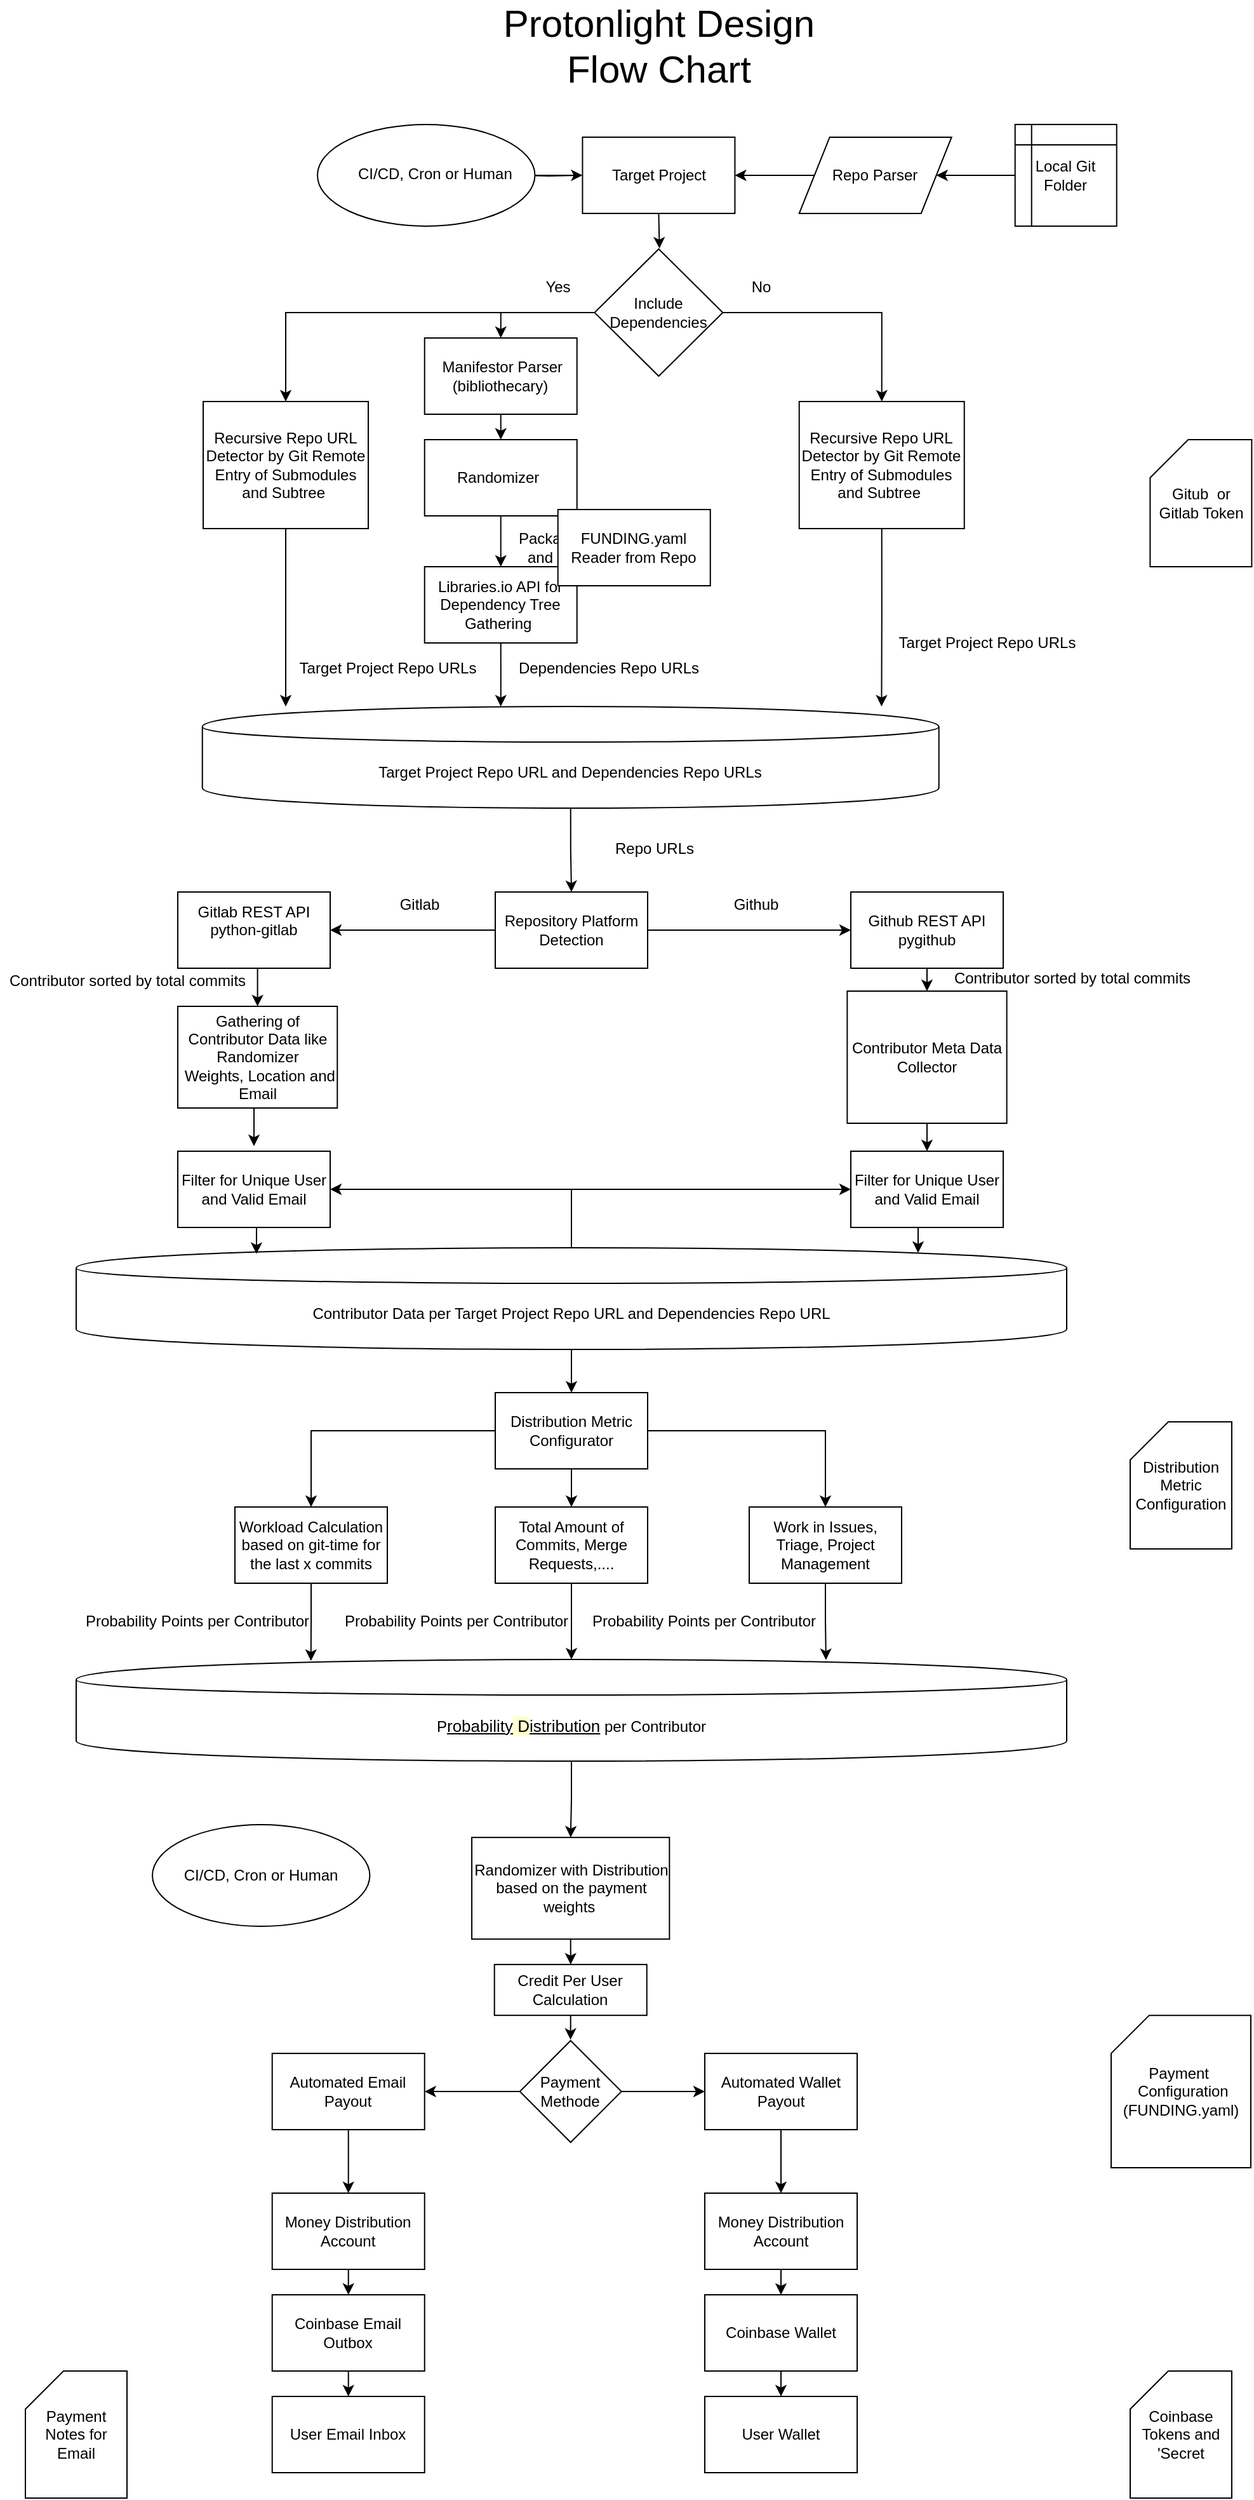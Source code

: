 <mxfile version="12.4.6" type="device"><diagram name="Page-1" id="74e2e168-ea6b-b213-b513-2b3c1d86103e"><mxGraphModel dx="2006" dy="1514" grid="1" gridSize="10" guides="1" tooltips="1" connect="1" arrows="1" fold="1" page="1" pageScale="1" pageWidth="1100" pageHeight="850" background="#ffffff" math="0" shadow="0"><root><mxCell id="0"/><mxCell id="1" parent="0"/><mxCell id="S56MwJia2t8r3O7OnUDc-8" value="" style="edgeStyle=orthogonalEdgeStyle;rounded=0;orthogonalLoop=1;jettySize=auto;html=1;" edge="1" parent="1" target="S56MwJia2t8r3O7OnUDc-6"><mxGeometry relative="1" as="geometry"><mxPoint x="464.36" y="181.96" as="sourcePoint"/></mxGeometry></mxCell><mxCell id="yKk_L5zjHOY9PIlzzKa1-23" style="edgeStyle=orthogonalEdgeStyle;rounded=0;orthogonalLoop=1;jettySize=auto;html=1;exitX=0.5;exitY=1;exitDx=0;exitDy=0;entryX=0.5;entryY=0;entryDx=0;entryDy=0;" parent="1" source="yKk_L5zjHOY9PIlzzKa1-15" target="yKk_L5zjHOY9PIlzzKa1-20" edge="1"><mxGeometry relative="1" as="geometry"/></mxCell><mxCell id="yKk_L5zjHOY9PIlzzKa1-15" value="Randomizer&amp;nbsp;" style="rounded=0;whiteSpace=wrap;html=1;" parent="1" vertex="1"><mxGeometry x="344.36" y="390" width="120" height="60" as="geometry"/></mxCell><mxCell id="S56MwJia2t8r3O7OnUDc-44" style="edgeStyle=orthogonalEdgeStyle;rounded=0;orthogonalLoop=1;jettySize=auto;html=1;exitX=0.5;exitY=1;exitDx=0;exitDy=0;" edge="1" parent="1" source="yKk_L5zjHOY9PIlzzKa1-16"><mxGeometry relative="1" as="geometry"><mxPoint x="235" y="600" as="targetPoint"/></mxGeometry></mxCell><mxCell id="yKk_L5zjHOY9PIlzzKa1-16" value="Recursive Repo URL Detector by Git Remote Entry of Submodules and Subtree&amp;nbsp;" style="rounded=0;whiteSpace=wrap;html=1;" parent="1" vertex="1"><mxGeometry x="170" y="360" width="130" height="100" as="geometry"/></mxCell><mxCell id="yKk_L5zjHOY9PIlzzKa1-26" style="edgeStyle=orthogonalEdgeStyle;rounded=0;orthogonalLoop=1;jettySize=auto;html=1;exitX=0.5;exitY=1;exitDx=0;exitDy=0;" parent="1" source="yKk_L5zjHOY9PIlzzKa1-20" edge="1"><mxGeometry relative="1" as="geometry"><mxPoint x="404.36" y="600" as="targetPoint"/></mxGeometry></mxCell><mxCell id="yKk_L5zjHOY9PIlzzKa1-20" value="Libraries.io API for Dependency Tree Gathering&amp;nbsp;" style="rounded=0;whiteSpace=wrap;html=1;" parent="1" vertex="1"><mxGeometry x="344.36" y="490" width="120" height="60" as="geometry"/></mxCell><mxCell id="yKk_L5zjHOY9PIlzzKa1-31" value="Package Name &lt;br&gt;and Platform" style="text;html=1;align=center;verticalAlign=middle;resizable=0;points=[];;autosize=1;direction=west;" parent="1" vertex="1"><mxGeometry x="444.36" y="425" width="30" height="100" as="geometry"/></mxCell><mxCell id="yKk_L5zjHOY9PIlzzKa1-34" value="Dependencies Repo URLs" style="text;html=1;align=center;verticalAlign=middle;resizable=0;points=[];;autosize=1;direction=south;" parent="1" vertex="1"><mxGeometry x="409.36" y="560" width="160" height="20" as="geometry"/></mxCell><mxCell id="yKk_L5zjHOY9PIlzzKa1-42" value="Target Project Repo URLs" style="text;html=1;align=center;verticalAlign=middle;resizable=0;points=[];;autosize=1;" parent="1" vertex="1"><mxGeometry x="712.18" y="540" width="150" height="20" as="geometry"/></mxCell><mxCell id="yKk_L5zjHOY9PIlzzKa1-49" style="edgeStyle=orthogonalEdgeStyle;rounded=0;orthogonalLoop=1;jettySize=auto;html=1;exitX=1;exitY=0.5;exitDx=0;exitDy=0;" parent="1" source="yKk_L5zjHOY9PIlzzKa1-44" target="yKk_L5zjHOY9PIlzzKa1-45" edge="1"><mxGeometry relative="1" as="geometry"/></mxCell><mxCell id="yKk_L5zjHOY9PIlzzKa1-53" style="edgeStyle=orthogonalEdgeStyle;rounded=0;orthogonalLoop=1;jettySize=auto;html=1;exitX=0;exitY=0.5;exitDx=0;exitDy=0;entryX=1;entryY=0.5;entryDx=0;entryDy=0;" parent="1" source="yKk_L5zjHOY9PIlzzKa1-44" target="yKk_L5zjHOY9PIlzzKa1-50" edge="1"><mxGeometry relative="1" as="geometry"/></mxCell><mxCell id="yKk_L5zjHOY9PIlzzKa1-44" value="Repository Platform Detection" style="rounded=0;whiteSpace=wrap;html=1;" parent="1" vertex="1"><mxGeometry x="400" y="746" width="120" height="60" as="geometry"/></mxCell><mxCell id="yKk_L5zjHOY9PIlzzKa1-64" style="edgeStyle=orthogonalEdgeStyle;rounded=0;orthogonalLoop=1;jettySize=auto;html=1;exitX=0.5;exitY=1;exitDx=0;exitDy=0;entryX=0.5;entryY=0;entryDx=0;entryDy=0;" parent="1" source="yKk_L5zjHOY9PIlzzKa1-45" target="yKk_L5zjHOY9PIlzzKa1-59" edge="1"><mxGeometry relative="1" as="geometry"/></mxCell><mxCell id="yKk_L5zjHOY9PIlzzKa1-45" value="Github REST API&lt;br&gt;pygithub" style="rounded=0;whiteSpace=wrap;html=1;" parent="1" vertex="1"><mxGeometry x="680" y="746" width="120" height="60" as="geometry"/></mxCell><mxCell id="yKk_L5zjHOY9PIlzzKa1-46" value="Repo URLs" style="text;html=1;align=center;verticalAlign=middle;resizable=0;points=[];;autosize=1;" parent="1" vertex="1"><mxGeometry x="485" y="702" width="80" height="20" as="geometry"/></mxCell><mxCell id="yKk_L5zjHOY9PIlzzKa1-74" style="edgeStyle=orthogonalEdgeStyle;rounded=0;orthogonalLoop=1;jettySize=auto;html=1;exitX=0.5;exitY=1;exitDx=0;exitDy=0;entryX=0.5;entryY=0;entryDx=0;entryDy=0;" parent="1" source="yKk_L5zjHOY9PIlzzKa1-50" target="yKk_L5zjHOY9PIlzzKa1-56" edge="1"><mxGeometry relative="1" as="geometry"/></mxCell><mxCell id="yKk_L5zjHOY9PIlzzKa1-50" value="Gitlab REST API&lt;br&gt;python-gitlab&lt;br&gt;&lt;span style=&quot;color: rgba(0 , 0 , 0 , 0) ; font-family: monospace ; font-size: 0px ; white-space: nowrap&quot;&gt;%3CmxGraphModel%3E%3Croot%3E%3CmxCell%20id%3D%220%22%2F%3E%3CmxCell%20id%3D%221%22%20parent%3D%220%22%2F%3E%3CmxCell%20id%3D%222%22%20value%3D%22Github%20REST%20API%26lt%3Bbr%26gt%3Bpygithub%22%20style%3D%22rounded%3D0%3BwhiteSpace%3Dwrap%3Bhtml%3D1%3B%22%20vertex%3D%221%22%20parent%3D%221%22%3E%3CmxGeometry%20x%3D%22740%22%20y%3D%22650%22%20width%3D%22120%22%20height%3D%2260%22%20as%3D%22geometry%22%2F%3E%3C%2FmxCell%3E%3C%2Froot%3E%3C%2FmxGraphModel%3E&lt;/span&gt;" style="rounded=0;whiteSpace=wrap;html=1;" parent="1" vertex="1"><mxGeometry x="150" y="746" width="120" height="60" as="geometry"/></mxCell><mxCell id="yKk_L5zjHOY9PIlzzKa1-80" style="edgeStyle=orthogonalEdgeStyle;rounded=0;orthogonalLoop=1;jettySize=auto;html=1;exitX=0.5;exitY=1;exitDx=0;exitDy=0;" parent="1" source="yKk_L5zjHOY9PIlzzKa1-56" edge="1"><mxGeometry relative="1" as="geometry"><mxPoint x="210" y="946" as="targetPoint"/></mxGeometry></mxCell><mxCell id="yKk_L5zjHOY9PIlzzKa1-56" value="Gathering of Contributor Data like Randomizer&lt;br&gt;&amp;nbsp;Weights, Location and Email" style="rounded=0;whiteSpace=wrap;html=1;" parent="1" vertex="1"><mxGeometry x="150" y="836" width="125.64" height="80" as="geometry"/></mxCell><mxCell id="yKk_L5zjHOY9PIlzzKa1-110" style="edgeStyle=orthogonalEdgeStyle;rounded=0;orthogonalLoop=1;jettySize=auto;html=1;exitX=0.5;exitY=1;exitDx=0;exitDy=0;entryX=0.5;entryY=0;entryDx=0;entryDy=0;" parent="1" source="yKk_L5zjHOY9PIlzzKa1-59" target="yKk_L5zjHOY9PIlzzKa1-108" edge="1"><mxGeometry relative="1" as="geometry"/></mxCell><mxCell id="yKk_L5zjHOY9PIlzzKa1-59" value="Contributor Meta Data Collector" style="rounded=0;whiteSpace=wrap;html=1;" parent="1" vertex="1"><mxGeometry x="677.18" y="824" width="125.64" height="104" as="geometry"/></mxCell><mxCell id="yKk_L5zjHOY9PIlzzKa1-61" value="Gitlab" style="text;html=1;align=center;verticalAlign=middle;resizable=0;points=[];;autosize=1;" parent="1" vertex="1"><mxGeometry x="315" y="746" width="50" height="20" as="geometry"/></mxCell><mxCell id="yKk_L5zjHOY9PIlzzKa1-62" value="Github" style="text;html=1;align=center;verticalAlign=middle;resizable=0;points=[];;autosize=1;" parent="1" vertex="1"><mxGeometry x="580" y="746" width="50" height="20" as="geometry"/></mxCell><mxCell id="yKk_L5zjHOY9PIlzzKa1-132" style="edgeStyle=orthogonalEdgeStyle;rounded=0;orthogonalLoop=1;jettySize=auto;html=1;exitX=0.5;exitY=0;exitDx=0;exitDy=0;entryX=1;entryY=0.5;entryDx=0;entryDy=0;" parent="1" source="yKk_L5zjHOY9PIlzzKa1-65" target="yKk_L5zjHOY9PIlzzKa1-106" edge="1"><mxGeometry relative="1" as="geometry"/></mxCell><mxCell id="yKk_L5zjHOY9PIlzzKa1-134" style="edgeStyle=orthogonalEdgeStyle;rounded=0;orthogonalLoop=1;jettySize=auto;html=1;exitX=0.5;exitY=0;exitDx=0;exitDy=0;entryX=0;entryY=0.5;entryDx=0;entryDy=0;" parent="1" source="yKk_L5zjHOY9PIlzzKa1-65" target="yKk_L5zjHOY9PIlzzKa1-108" edge="1"><mxGeometry relative="1" as="geometry"/></mxCell><mxCell id="S56MwJia2t8r3O7OnUDc-80" style="edgeStyle=orthogonalEdgeStyle;rounded=0;orthogonalLoop=1;jettySize=auto;html=1;exitX=0.5;exitY=1;exitDx=0;exitDy=0;entryX=0.5;entryY=0;entryDx=0;entryDy=0;" edge="1" parent="1" source="yKk_L5zjHOY9PIlzzKa1-65" target="S56MwJia2t8r3O7OnUDc-76"><mxGeometry relative="1" as="geometry"/></mxCell><mxCell id="yKk_L5zjHOY9PIlzzKa1-65" value="Contributor Data per Target Project Repo URL and Dependencies Repo URL" style="shape=cylinder;whiteSpace=wrap;html=1;boundedLbl=1;backgroundOutline=1;" parent="1" vertex="1"><mxGeometry x="70" y="1026" width="780" height="80" as="geometry"/></mxCell><mxCell id="yKk_L5zjHOY9PIlzzKa1-75" value="Contributor sorted by total commits" style="text;html=1;align=center;verticalAlign=middle;resizable=0;points=[];;autosize=1;" parent="1" vertex="1"><mxGeometry x="10" y="806" width="200" height="20" as="geometry"/></mxCell><mxCell id="yKk_L5zjHOY9PIlzzKa1-77" value="Contributor sorted by total commits" style="text;html=1;align=center;verticalAlign=middle;resizable=0;points=[];;autosize=1;" parent="1" vertex="1"><mxGeometry x="754.36" y="804" width="200" height="20" as="geometry"/></mxCell><mxCell id="yKk_L5zjHOY9PIlzzKa1-85" value="Gitub&amp;nbsp; or Gitlab Token" style="shape=card;whiteSpace=wrap;html=1;" parent="1" vertex="1"><mxGeometry x="915.71" y="390" width="80" height="100" as="geometry"/></mxCell><mxCell id="yKk_L5zjHOY9PIlzzKa1-112" style="edgeStyle=orthogonalEdgeStyle;rounded=0;orthogonalLoop=1;jettySize=auto;html=1;exitX=0.5;exitY=1;exitDx=0;exitDy=0;entryX=0.182;entryY=0.06;entryDx=0;entryDy=0;entryPerimeter=0;" parent="1" source="yKk_L5zjHOY9PIlzzKa1-106" target="yKk_L5zjHOY9PIlzzKa1-65" edge="1"><mxGeometry relative="1" as="geometry"/></mxCell><mxCell id="yKk_L5zjHOY9PIlzzKa1-106" value="Filter for Unique User and Valid Email" style="rounded=0;whiteSpace=wrap;html=1;" parent="1" vertex="1"><mxGeometry x="150" y="950" width="120" height="60" as="geometry"/></mxCell><mxCell id="yKk_L5zjHOY9PIlzzKa1-111" style="edgeStyle=orthogonalEdgeStyle;rounded=0;orthogonalLoop=1;jettySize=auto;html=1;exitX=0.5;exitY=1;exitDx=0;exitDy=0;entryX=0.85;entryY=0.05;entryDx=0;entryDy=0;entryPerimeter=0;" parent="1" source="yKk_L5zjHOY9PIlzzKa1-108" target="yKk_L5zjHOY9PIlzzKa1-65" edge="1"><mxGeometry relative="1" as="geometry"/></mxCell><mxCell id="yKk_L5zjHOY9PIlzzKa1-108" value="Filter for Unique User and Valid Email" style="rounded=0;whiteSpace=wrap;html=1;" parent="1" vertex="1"><mxGeometry x="680" y="950" width="120" height="60" as="geometry"/></mxCell><mxCell id="yKk_L5zjHOY9PIlzzKa1-113" value="Distribution Metric Configuration" style="shape=card;whiteSpace=wrap;html=1;" parent="1" vertex="1"><mxGeometry x="900" y="1163" width="80" height="100" as="geometry"/></mxCell><mxCell id="yKk_L5zjHOY9PIlzzKa1-121" value="Payment&amp;nbsp;&lt;br&gt;&amp;nbsp;Configuration&lt;br&gt;(FUNDING.yaml)" style="shape=card;whiteSpace=wrap;html=1;" parent="1" vertex="1"><mxGeometry x="885" y="1630.08" width="110" height="119.92" as="geometry"/></mxCell><mxCell id="yKk_L5zjHOY9PIlzzKa1-128" value="&lt;font style=&quot;font-size: 30px&quot;&gt;Protonlight Design&lt;br&gt;Flow Chart&lt;/font&gt;" style="text;html=1;strokeColor=none;fillColor=none;align=center;verticalAlign=middle;whiteSpace=wrap;rounded=0;direction=south;" parent="1" vertex="1"><mxGeometry x="183.72" y="60" width="690" height="40" as="geometry"/></mxCell><mxCell id="yKk_L5zjHOY9PIlzzKa1-153" value="Payment Notes for Email" style="shape=card;whiteSpace=wrap;html=1;" parent="1" vertex="1"><mxGeometry x="30" y="1910" width="80" height="100" as="geometry"/></mxCell><mxCell id="yKk_L5zjHOY9PIlzzKa1-185" style="edgeStyle=orthogonalEdgeStyle;rounded=0;orthogonalLoop=1;jettySize=auto;html=1;exitX=0.5;exitY=1;exitDx=0;exitDy=0;entryX=0.5;entryY=0;entryDx=0;entryDy=0;" parent="1" source="yKk_L5zjHOY9PIlzzKa1-159" target="yKk_L5zjHOY9PIlzzKa1-184" edge="1"><mxGeometry relative="1" as="geometry"/></mxCell><mxCell id="yKk_L5zjHOY9PIlzzKa1-159" value="Randomizer with Distribution based on the payment weights&amp;nbsp;" style="rounded=0;whiteSpace=wrap;html=1;" parent="1" vertex="1"><mxGeometry x="381.54" y="1490.08" width="155.64" height="80" as="geometry"/></mxCell><mxCell id="yKk_L5zjHOY9PIlzzKa1-180" value="User Email Inbox" style="rounded=0;whiteSpace=wrap;html=1;" parent="1" vertex="1"><mxGeometry x="224.36" y="1930" width="120" height="60" as="geometry"/></mxCell><mxCell id="yKk_L5zjHOY9PIlzzKa1-186" style="edgeStyle=orthogonalEdgeStyle;rounded=0;orthogonalLoop=1;jettySize=auto;html=1;exitX=0.5;exitY=1;exitDx=0;exitDy=0;entryX=0.5;entryY=0;entryDx=0;entryDy=0;" parent="1" source="yKk_L5zjHOY9PIlzzKa1-184" edge="1"><mxGeometry relative="1" as="geometry"><mxPoint x="459.29" y="1649.28" as="targetPoint"/></mxGeometry></mxCell><mxCell id="yKk_L5zjHOY9PIlzzKa1-184" value="Credit Per User Calculation" style="rounded=0;whiteSpace=wrap;html=1;" parent="1" vertex="1"><mxGeometry x="399.36" y="1590.08" width="120" height="40" as="geometry"/></mxCell><mxCell id="yKk_L5zjHOY9PIlzzKa1-204" style="edgeStyle=orthogonalEdgeStyle;rounded=0;orthogonalLoop=1;jettySize=auto;html=1;exitX=0.5;exitY=1;exitDx=0;exitDy=0;entryX=0.5;entryY=0;entryDx=0;entryDy=0;" parent="1" source="yKk_L5zjHOY9PIlzzKa1-198" target="yKk_L5zjHOY9PIlzzKa1-180" edge="1"><mxGeometry relative="1" as="geometry"/></mxCell><mxCell id="yKk_L5zjHOY9PIlzzKa1-198" value="Coinbase Email Outbox" style="rounded=0;whiteSpace=wrap;html=1;" parent="1" vertex="1"><mxGeometry x="224.36" y="1850" width="120" height="60" as="geometry"/></mxCell><mxCell id="yKk_L5zjHOY9PIlzzKa1-202" style="edgeStyle=orthogonalEdgeStyle;rounded=0;orthogonalLoop=1;jettySize=auto;html=1;exitX=0.5;exitY=1;exitDx=0;exitDy=0;entryX=0.5;entryY=0;entryDx=0;entryDy=0;" parent="1" source="yKk_L5zjHOY9PIlzzKa1-199" target="yKk_L5zjHOY9PIlzzKa1-198" edge="1"><mxGeometry relative="1" as="geometry"/></mxCell><mxCell id="yKk_L5zjHOY9PIlzzKa1-199" value="Money Distribution Account" style="rounded=0;whiteSpace=wrap;html=1;" parent="1" vertex="1"><mxGeometry x="224.36" y="1770" width="120" height="60" as="geometry"/></mxCell><mxCell id="S56MwJia2t8r3O7OnUDc-7" style="edgeStyle=orthogonalEdgeStyle;rounded=0;orthogonalLoop=1;jettySize=auto;html=1;exitX=1;exitY=0.5;exitDx=0;exitDy=0;entryX=0;entryY=0.5;entryDx=0;entryDy=0;" edge="1" parent="1" source="S56MwJia2t8r3O7OnUDc-5" target="S56MwJia2t8r3O7OnUDc-18"><mxGeometry relative="1" as="geometry"><mxPoint x="465" y="182" as="targetPoint"/></mxGeometry></mxCell><mxCell id="S56MwJia2t8r3O7OnUDc-5" value="" style="ellipse;whiteSpace=wrap;html=1;" vertex="1" parent="1"><mxGeometry x="260" y="141.96" width="171.22" height="80" as="geometry"/></mxCell><mxCell id="S56MwJia2t8r3O7OnUDc-6" value="CI/CD,&amp;nbsp;Cron or Human" style="text;html=1;" vertex="1" parent="1"><mxGeometry x="290" y="166.96" width="130" height="30" as="geometry"/></mxCell><mxCell id="S56MwJia2t8r3O7OnUDc-22" style="edgeStyle=orthogonalEdgeStyle;rounded=0;orthogonalLoop=1;jettySize=auto;html=1;exitX=0;exitY=0.5;exitDx=0;exitDy=0;entryX=1;entryY=0.5;entryDx=0;entryDy=0;" edge="1" parent="1" source="S56MwJia2t8r3O7OnUDc-17" target="S56MwJia2t8r3O7OnUDc-21"><mxGeometry relative="1" as="geometry"/></mxCell><mxCell id="S56MwJia2t8r3O7OnUDc-17" value="Local Git Folder" style="shape=internalStorage;whiteSpace=wrap;html=1;backgroundOutline=1;dx=13;dy=16;" vertex="1" parent="1"><mxGeometry x="809.36" y="141.96" width="80" height="80" as="geometry"/></mxCell><mxCell id="S56MwJia2t8r3O7OnUDc-26" style="edgeStyle=orthogonalEdgeStyle;rounded=0;orthogonalLoop=1;jettySize=auto;html=1;exitX=0.5;exitY=1;exitDx=0;exitDy=0;entryX=0.5;entryY=0;entryDx=0;entryDy=0;" edge="1" parent="1" source="S56MwJia2t8r3O7OnUDc-18"><mxGeometry relative="1" as="geometry"><mxPoint x="529.294" y="239.529" as="targetPoint"/></mxGeometry></mxCell><mxCell id="S56MwJia2t8r3O7OnUDc-18" value="Target Project" style="rounded=0;whiteSpace=wrap;html=1;" vertex="1" parent="1"><mxGeometry x="468.72" y="151.96" width="120" height="60" as="geometry"/></mxCell><mxCell id="S56MwJia2t8r3O7OnUDc-23" style="edgeStyle=orthogonalEdgeStyle;rounded=0;orthogonalLoop=1;jettySize=auto;html=1;exitX=0;exitY=0.5;exitDx=0;exitDy=0;entryX=1;entryY=0.5;entryDx=0;entryDy=0;" edge="1" parent="1" source="S56MwJia2t8r3O7OnUDc-21" target="S56MwJia2t8r3O7OnUDc-18"><mxGeometry relative="1" as="geometry"/></mxCell><mxCell id="S56MwJia2t8r3O7OnUDc-21" value="Repo Parser" style="shape=parallelogram;perimeter=parallelogramPerimeter;whiteSpace=wrap;html=1;" vertex="1" parent="1"><mxGeometry x="639.36" y="151.96" width="120" height="60" as="geometry"/></mxCell><mxCell id="S56MwJia2t8r3O7OnUDc-36" style="edgeStyle=orthogonalEdgeStyle;rounded=0;orthogonalLoop=1;jettySize=auto;html=1;exitX=0;exitY=0.5;exitDx=0;exitDy=0;entryX=0.5;entryY=0;entryDx=0;entryDy=0;" edge="1" parent="1" source="S56MwJia2t8r3O7OnUDc-29" target="yKk_L5zjHOY9PIlzzKa1-16"><mxGeometry relative="1" as="geometry"/></mxCell><mxCell id="S56MwJia2t8r3O7OnUDc-40" style="edgeStyle=orthogonalEdgeStyle;rounded=0;orthogonalLoop=1;jettySize=auto;html=1;exitX=1;exitY=0.5;exitDx=0;exitDy=0;entryX=0.5;entryY=0;entryDx=0;entryDy=0;" edge="1" parent="1" source="S56MwJia2t8r3O7OnUDc-29" target="S56MwJia2t8r3O7OnUDc-32"><mxGeometry relative="1" as="geometry"/></mxCell><mxCell id="S56MwJia2t8r3O7OnUDc-29" value="Include Dependencies" style="rhombus;whiteSpace=wrap;html=1;" vertex="1" parent="1"><mxGeometry x="478.22" y="240" width="101" height="100" as="geometry"/></mxCell><mxCell id="S56MwJia2t8r3O7OnUDc-31" style="edgeStyle=orthogonalEdgeStyle;rounded=0;orthogonalLoop=1;jettySize=auto;html=1;exitX=0.5;exitY=1;exitDx=0;exitDy=0;" edge="1" parent="1" source="S56MwJia2t8r3O7OnUDc-32"><mxGeometry relative="1" as="geometry"><mxPoint x="704.217" y="600.0" as="targetPoint"/></mxGeometry></mxCell><mxCell id="S56MwJia2t8r3O7OnUDc-32" value="Recursive Repo URL Detector by Git Remote Entry of Submodules and Subtree&amp;nbsp;" style="rounded=0;whiteSpace=wrap;html=1;" vertex="1" parent="1"><mxGeometry x="639.36" y="360" width="130" height="100" as="geometry"/></mxCell><mxCell id="S56MwJia2t8r3O7OnUDc-33" value="Target Project Repo URLs" style="text;html=1;align=center;verticalAlign=middle;resizable=0;points=[];;autosize=1;direction=south;" vertex="1" parent="1"><mxGeometry x="240" y="560" width="150" height="20" as="geometry"/></mxCell><mxCell id="S56MwJia2t8r3O7OnUDc-37" value="Yes" style="text;html=1;align=center;verticalAlign=middle;resizable=0;points=[];autosize=1;" vertex="1" parent="1"><mxGeometry x="434.36" y="260" width="30" height="20" as="geometry"/></mxCell><mxCell id="S56MwJia2t8r3O7OnUDc-41" value="No" style="text;html=1;align=center;verticalAlign=middle;resizable=0;points=[];autosize=1;" vertex="1" parent="1"><mxGeometry x="594.36" y="260" width="30" height="20" as="geometry"/></mxCell><mxCell id="S56MwJia2t8r3O7OnUDc-46" style="edgeStyle=orthogonalEdgeStyle;rounded=0;orthogonalLoop=1;jettySize=auto;html=1;exitX=0.5;exitY=1;exitDx=0;exitDy=0;entryX=0.5;entryY=0;entryDx=0;entryDy=0;" edge="1" parent="1" source="S56MwJia2t8r3O7OnUDc-43" target="yKk_L5zjHOY9PIlzzKa1-44"><mxGeometry relative="1" as="geometry"/></mxCell><mxCell id="S56MwJia2t8r3O7OnUDc-43" value="Target Project Repo URL and Dependencies Repo URLs" style="shape=cylinder;whiteSpace=wrap;html=1;boundedLbl=1;backgroundOutline=1;" vertex="1" parent="1"><mxGeometry x="169.36" y="600" width="580" height="80" as="geometry"/></mxCell><mxCell id="S56MwJia2t8r3O7OnUDc-51" style="edgeStyle=orthogonalEdgeStyle;rounded=0;orthogonalLoop=1;jettySize=auto;html=1;exitX=0.5;exitY=1;exitDx=0;exitDy=0;entryX=0.5;entryY=0;entryDx=0;entryDy=0;" edge="1" parent="1" source="S56MwJia2t8r3O7OnUDc-49" target="yKk_L5zjHOY9PIlzzKa1-15"><mxGeometry relative="1" as="geometry"/></mxCell><mxCell id="S56MwJia2t8r3O7OnUDc-49" value="&amp;nbsp;Manifestor Parser (bibliothecary)" style="rounded=0;whiteSpace=wrap;html=1;" vertex="1" parent="1"><mxGeometry x="344.36" y="310" width="120" height="60" as="geometry"/></mxCell><mxCell id="S56MwJia2t8r3O7OnUDc-50" style="edgeStyle=orthogonalEdgeStyle;rounded=0;orthogonalLoop=1;jettySize=auto;html=1;exitX=0;exitY=0.5;exitDx=0;exitDy=0;entryX=0.5;entryY=0;entryDx=0;entryDy=0;" edge="1" parent="1" source="S56MwJia2t8r3O7OnUDc-29" target="S56MwJia2t8r3O7OnUDc-49"><mxGeometry relative="1" as="geometry"><mxPoint x="478.333" y="290.333" as="sourcePoint"/><mxPoint x="405" y="370.333" as="targetPoint"/></mxGeometry></mxCell><mxCell id="S56MwJia2t8r3O7OnUDc-75" value="&lt;span style=&quot;text-align: left&quot;&gt;CI/CD,&amp;nbsp;Cron or Human&lt;/span&gt;" style="ellipse;whiteSpace=wrap;html=1;" vertex="1" parent="1"><mxGeometry x="130" y="1480" width="171.22" height="80" as="geometry"/></mxCell><mxCell id="S56MwJia2t8r3O7OnUDc-81" style="edgeStyle=orthogonalEdgeStyle;rounded=0;orthogonalLoop=1;jettySize=auto;html=1;exitX=0.5;exitY=1;exitDx=0;exitDy=0;" edge="1" parent="1" source="S56MwJia2t8r3O7OnUDc-76" target="S56MwJia2t8r3O7OnUDc-78"><mxGeometry relative="1" as="geometry"/></mxCell><mxCell id="S56MwJia2t8r3O7OnUDc-82" style="edgeStyle=orthogonalEdgeStyle;rounded=0;orthogonalLoop=1;jettySize=auto;html=1;exitX=0;exitY=0.5;exitDx=0;exitDy=0;" edge="1" parent="1" source="S56MwJia2t8r3O7OnUDc-76" target="S56MwJia2t8r3O7OnUDc-77"><mxGeometry relative="1" as="geometry"/></mxCell><mxCell id="S56MwJia2t8r3O7OnUDc-83" style="edgeStyle=orthogonalEdgeStyle;rounded=0;orthogonalLoop=1;jettySize=auto;html=1;exitX=1;exitY=0.5;exitDx=0;exitDy=0;entryX=0.5;entryY=0;entryDx=0;entryDy=0;" edge="1" parent="1" source="S56MwJia2t8r3O7OnUDc-76" target="S56MwJia2t8r3O7OnUDc-79"><mxGeometry relative="1" as="geometry"/></mxCell><mxCell id="S56MwJia2t8r3O7OnUDc-76" value="Distribution Metric Configurator" style="rounded=0;whiteSpace=wrap;html=1;" vertex="1" parent="1"><mxGeometry x="400" y="1140" width="120" height="60" as="geometry"/></mxCell><mxCell id="S56MwJia2t8r3O7OnUDc-86" style="edgeStyle=orthogonalEdgeStyle;rounded=0;orthogonalLoop=1;jettySize=auto;html=1;exitX=0.5;exitY=1;exitDx=0;exitDy=0;entryX=0.237;entryY=0.014;entryDx=0;entryDy=0;entryPerimeter=0;" edge="1" parent="1" source="S56MwJia2t8r3O7OnUDc-77" target="S56MwJia2t8r3O7OnUDc-84"><mxGeometry relative="1" as="geometry"/></mxCell><mxCell id="S56MwJia2t8r3O7OnUDc-77" value="Workload Calculation based on git-time for the last x commits" style="rounded=0;whiteSpace=wrap;html=1;" vertex="1" parent="1"><mxGeometry x="195" y="1230" width="120" height="60" as="geometry"/></mxCell><mxCell id="S56MwJia2t8r3O7OnUDc-85" style="edgeStyle=orthogonalEdgeStyle;rounded=0;orthogonalLoop=1;jettySize=auto;html=1;exitX=0.5;exitY=1;exitDx=0;exitDy=0;entryX=0.5;entryY=0;entryDx=0;entryDy=0;" edge="1" parent="1" source="S56MwJia2t8r3O7OnUDc-78" target="S56MwJia2t8r3O7OnUDc-84"><mxGeometry relative="1" as="geometry"><mxPoint x="459.882" y="1319.529" as="targetPoint"/></mxGeometry></mxCell><mxCell id="S56MwJia2t8r3O7OnUDc-78" value="Total Amount of Commits, Merge Requests,...." style="rounded=0;whiteSpace=wrap;html=1;" vertex="1" parent="1"><mxGeometry x="400" y="1230" width="120" height="60" as="geometry"/></mxCell><mxCell id="S56MwJia2t8r3O7OnUDc-87" style="edgeStyle=orthogonalEdgeStyle;rounded=0;orthogonalLoop=1;jettySize=auto;html=1;exitX=0.5;exitY=1;exitDx=0;exitDy=0;entryX=0.757;entryY=0.005;entryDx=0;entryDy=0;entryPerimeter=0;" edge="1" parent="1" source="S56MwJia2t8r3O7OnUDc-79" target="S56MwJia2t8r3O7OnUDc-84"><mxGeometry relative="1" as="geometry"/></mxCell><mxCell id="S56MwJia2t8r3O7OnUDc-79" value="Work in Issues, Triage, Project Management" style="rounded=0;whiteSpace=wrap;html=1;" vertex="1" parent="1"><mxGeometry x="600" y="1230" width="120" height="60" as="geometry"/></mxCell><mxCell id="S56MwJia2t8r3O7OnUDc-92" style="edgeStyle=orthogonalEdgeStyle;rounded=0;orthogonalLoop=1;jettySize=auto;html=1;exitX=0.5;exitY=1;exitDx=0;exitDy=0;entryX=0.5;entryY=0;entryDx=0;entryDy=0;" edge="1" parent="1" source="S56MwJia2t8r3O7OnUDc-84" target="yKk_L5zjHOY9PIlzzKa1-159"><mxGeometry relative="1" as="geometry"/></mxCell><mxCell id="S56MwJia2t8r3O7OnUDc-84" value="P&lt;a href=&quot;https://www.dict.cc/englisch-deutsch/probability.html&quot; style=&quot;color: black ; font-family: &amp;#34;arial&amp;#34; , &amp;#34;helvetica&amp;#34; , sans-serif ; font-size: 13px&quot;&gt;robability&lt;/a&gt;&lt;span style=&quot;font-family: &amp;#34;arial&amp;#34; , &amp;#34;helvetica&amp;#34; , sans-serif ; font-size: 13px ; background-color: rgb(255 , 255 , 204)&quot;&gt;&amp;nbsp;D&lt;/span&gt;&lt;a href=&quot;https://www.dict.cc/englisch-deutsch/distribution.html&quot; style=&quot;color: black ; font-family: &amp;#34;arial&amp;#34; , &amp;#34;helvetica&amp;#34; , sans-serif ; font-size: 13px&quot;&gt;istribution&lt;/a&gt;&amp;nbsp;per Contributor" style="shape=cylinder;whiteSpace=wrap;html=1;boundedLbl=1;backgroundOutline=1;" vertex="1" parent="1"><mxGeometry x="70" y="1350" width="780" height="80" as="geometry"/></mxCell><mxCell id="S56MwJia2t8r3O7OnUDc-88" value="Probability Points per Contributor" style="text;html=1;align=center;verticalAlign=middle;resizable=0;points=[];autosize=1;" vertex="1" parent="1"><mxGeometry x="70" y="1310" width="190" height="20" as="geometry"/></mxCell><mxCell id="S56MwJia2t8r3O7OnUDc-89" value="Probability Points per Contributor" style="text;html=1;align=center;verticalAlign=middle;resizable=0;points=[];autosize=1;" vertex="1" parent="1"><mxGeometry x="274.36" y="1310" width="190" height="20" as="geometry"/></mxCell><mxCell id="S56MwJia2t8r3O7OnUDc-90" value="Probability Points per Contributor" style="text;html=1;align=center;verticalAlign=middle;resizable=0;points=[];autosize=1;" vertex="1" parent="1"><mxGeometry x="468.72" y="1310" width="190" height="20" as="geometry"/></mxCell><mxCell id="S56MwJia2t8r3O7OnUDc-94" value="&lt;span style=&quot;text-align: left ; white-space: nowrap&quot;&gt;Coinbase &lt;br&gt;Tokens and &lt;br&gt;'Secret&lt;/span&gt;" style="shape=card;whiteSpace=wrap;html=1;" vertex="1" parent="1"><mxGeometry x="900" y="1910" width="80" height="100" as="geometry"/></mxCell><mxCell id="S56MwJia2t8r3O7OnUDc-101" style="edgeStyle=orthogonalEdgeStyle;rounded=0;orthogonalLoop=1;jettySize=auto;html=1;exitX=0;exitY=0.5;exitDx=0;exitDy=0;entryX=1;entryY=0.5;entryDx=0;entryDy=0;" edge="1" parent="1" source="S56MwJia2t8r3O7OnUDc-95" target="S56MwJia2t8r3O7OnUDc-100"><mxGeometry relative="1" as="geometry"/></mxCell><mxCell id="S56MwJia2t8r3O7OnUDc-110" style="edgeStyle=orthogonalEdgeStyle;rounded=0;orthogonalLoop=1;jettySize=auto;html=1;exitX=1;exitY=0.5;exitDx=0;exitDy=0;entryX=0;entryY=0.5;entryDx=0;entryDy=0;" edge="1" parent="1" source="S56MwJia2t8r3O7OnUDc-95" target="S56MwJia2t8r3O7OnUDc-109"><mxGeometry relative="1" as="geometry"/></mxCell><mxCell id="S56MwJia2t8r3O7OnUDc-95" value="Payment Methode" style="rhombus;whiteSpace=wrap;html=1;" vertex="1" parent="1"><mxGeometry x="419.36" y="1650" width="80" height="80" as="geometry"/></mxCell><mxCell id="S56MwJia2t8r3O7OnUDc-98" value="FUNDING.yaml&lt;br&gt;Reader from Repo" style="rounded=0;whiteSpace=wrap;html=1;" vertex="1" parent="1"><mxGeometry x="449.36" y="445.0" width="120" height="60" as="geometry"/></mxCell><mxCell id="S56MwJia2t8r3O7OnUDc-102" style="edgeStyle=orthogonalEdgeStyle;rounded=0;orthogonalLoop=1;jettySize=auto;html=1;exitX=0.5;exitY=1;exitDx=0;exitDy=0;" edge="1" parent="1" source="S56MwJia2t8r3O7OnUDc-100" target="yKk_L5zjHOY9PIlzzKa1-199"><mxGeometry relative="1" as="geometry"/></mxCell><mxCell id="S56MwJia2t8r3O7OnUDc-100" value="Automated Email Payout" style="rounded=0;whiteSpace=wrap;html=1;" vertex="1" parent="1"><mxGeometry x="224.36" y="1660.04" width="120" height="60" as="geometry"/></mxCell><mxCell id="S56MwJia2t8r3O7OnUDc-103" value="User Wallet" style="rounded=0;whiteSpace=wrap;html=1;" vertex="1" parent="1"><mxGeometry x="565" y="1930" width="120" height="60" as="geometry"/></mxCell><mxCell id="S56MwJia2t8r3O7OnUDc-104" style="edgeStyle=orthogonalEdgeStyle;rounded=0;orthogonalLoop=1;jettySize=auto;html=1;exitX=0.5;exitY=1;exitDx=0;exitDy=0;entryX=0.5;entryY=0;entryDx=0;entryDy=0;" edge="1" parent="1" source="S56MwJia2t8r3O7OnUDc-105" target="S56MwJia2t8r3O7OnUDc-103"><mxGeometry relative="1" as="geometry"/></mxCell><mxCell id="S56MwJia2t8r3O7OnUDc-105" value="Coinbase Wallet" style="rounded=0;whiteSpace=wrap;html=1;" vertex="1" parent="1"><mxGeometry x="565" y="1850" width="120" height="60" as="geometry"/></mxCell><mxCell id="S56MwJia2t8r3O7OnUDc-106" style="edgeStyle=orthogonalEdgeStyle;rounded=0;orthogonalLoop=1;jettySize=auto;html=1;exitX=0.5;exitY=1;exitDx=0;exitDy=0;entryX=0.5;entryY=0;entryDx=0;entryDy=0;" edge="1" parent="1" source="S56MwJia2t8r3O7OnUDc-107" target="S56MwJia2t8r3O7OnUDc-105"><mxGeometry relative="1" as="geometry"/></mxCell><mxCell id="S56MwJia2t8r3O7OnUDc-107" value="Money Distribution Account" style="rounded=0;whiteSpace=wrap;html=1;" vertex="1" parent="1"><mxGeometry x="565" y="1770" width="120" height="60" as="geometry"/></mxCell><mxCell id="S56MwJia2t8r3O7OnUDc-108" style="edgeStyle=orthogonalEdgeStyle;rounded=0;orthogonalLoop=1;jettySize=auto;html=1;exitX=0.5;exitY=1;exitDx=0;exitDy=0;" edge="1" parent="1" source="S56MwJia2t8r3O7OnUDc-109" target="S56MwJia2t8r3O7OnUDc-107"><mxGeometry relative="1" as="geometry"/></mxCell><mxCell id="S56MwJia2t8r3O7OnUDc-109" value="Automated Wallet Payout" style="rounded=0;whiteSpace=wrap;html=1;" vertex="1" parent="1"><mxGeometry x="565" y="1660.04" width="120" height="60" as="geometry"/></mxCell></root></mxGraphModel></diagram></mxfile>